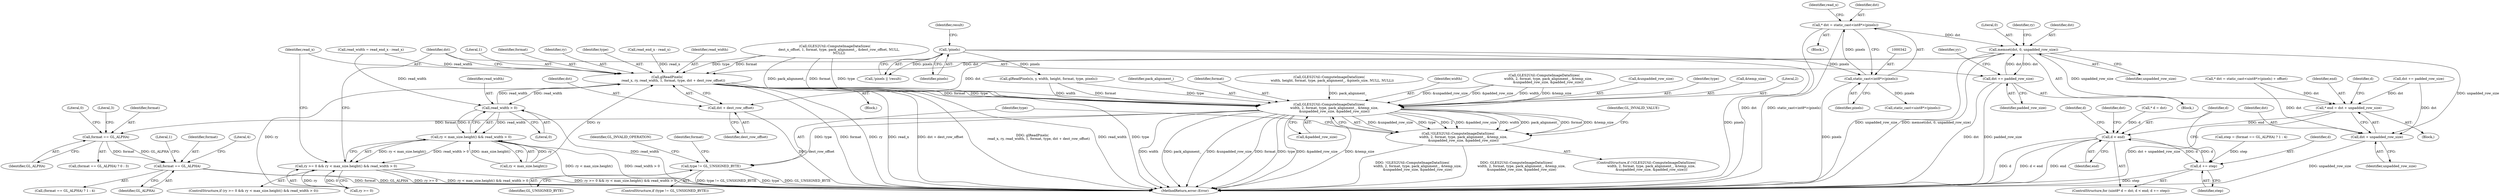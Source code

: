 digraph "0_Chrome_3aad1a37affb1ab70d1897f2b03eb8c077264984_0@API" {
"1000381" [label="(Call,memset(dst, 0, unpadded_row_size))"];
"1000408" [label="(Call,dst += padded_row_size)"];
"1000381" [label="(Call,memset(dst, 0, unpadded_row_size))"];
"1000339" [label="(Call,* dst = static_cast<int8*>(pixels))"];
"1000341" [label="(Call,static_cast<int8*>(pixels))"];
"1000194" [label="(Call,!pixels)"];
"1000398" [label="(Call,glReadPixels(\n            read_x, ry, read_width, 1, format, type, dst + dest_row_offset))"];
"1000394" [label="(Call,read_width > 0)"];
"1000390" [label="(Call,ry < max_size.height() && read_width > 0)"];
"1000386" [label="(Call,ry >= 0 && ry < max_size.height() && read_width > 0)"];
"1000460" [label="(Call,GLES2Util::ComputeImageDataSizes(\n          width, 2, format, type, pack_alignment_, &temp_size,\n          &unpadded_row_size, &padded_row_size))"];
"1000459" [label="(Call,!GLES2Util::ComputeImageDataSizes(\n          width, 2, format, type, pack_alignment_, &temp_size,\n          &unpadded_row_size, &padded_row_size))"];
"1000480" [label="(Call,type != GL_UNSIGNED_BYTE)"];
"1000501" [label="(Call,format == GL_ALPHA)"];
"1000510" [label="(Call,format == GL_ALPHA)"];
"1000405" [label="(Call,dst + dest_row_offset)"];
"1000535" [label="(Call,* end = dst + unpadded_row_size)"];
"1000545" [label="(Call,d < end)"];
"1000548" [label="(Call,d += step)"];
"1000537" [label="(Call,dst + unpadded_row_size)"];
"1000465" [label="(Identifier,pack_alignment_)"];
"1000400" [label="(Identifier,ry)"];
"1000388" [label="(Identifier,ry)"];
"1000385" [label="(ControlStructure,if (ry >= 0 && ry < max_size.height() && read_width > 0))"];
"1000359" [label="(Call,read_width = read_end_x - read_x)"];
"1000491" [label="(Identifier,format)"];
"1000507" [label="(Call,step = (format == GL_ALPHA) ? 1 : 4)"];
"1000463" [label="(Identifier,format)"];
"1000536" [label="(Identifier,end)"];
"1000406" [label="(Identifier,dst)"];
"1000458" [label="(ControlStructure,if (!GLES2Util::ComputeImageDataSizes(\n          width, 2, format, type, pack_alignment_, &temp_size,\n          &unpadded_row_size, &padded_row_size)))"];
"1000399" [label="(Identifier,read_x)"];
"1000386" [label="(Call,ry >= 0 && ry < max_size.height() && read_width > 0)"];
"1000503" [label="(Identifier,GL_ALPHA)"];
"1000547" [label="(Identifier,end)"];
"1000510" [label="(Call,format == GL_ALPHA)"];
"1000548" [label="(Call,d += step)"];
"1000405" [label="(Call,dst + dest_row_offset)"];
"1000519" [label="(Call,static_cast<uint8*>(pixels))"];
"1000470" [label="(Call,&padded_row_size)"];
"1000404" [label="(Identifier,type)"];
"1000339" [label="(Call,* dst = static_cast<int8*>(pixels))"];
"1000460" [label="(Call,GLES2Util::ComputeImageDataSizes(\n          width, 2, format, type, pack_alignment_, &temp_size,\n          &unpadded_row_size, &padded_row_size))"];
"1000361" [label="(Call,read_end_x - read_x)"];
"1000194" [label="(Call,!pixels)"];
"1000564" [label="(MethodReturn,error::Error)"];
"1000542" [label="(Call,* d = dst)"];
"1000480" [label="(Call,type != GL_UNSIGNED_BYTE)"];
"1000286" [label="(Block,)"];
"1000513" [label="(Literal,1)"];
"1000381" [label="(Call,memset(dst, 0, unpadded_row_size))"];
"1000159" [label="(Call,GLES2Util::ComputeImageDataSizes(\n      width, height, format, type, pack_alignment_, &pixels_size, NULL, NULL))"];
"1000537" [label="(Call,dst + unpadded_row_size)"];
"1000505" [label="(Literal,3)"];
"1000485" [label="(Identifier,GL_INVALID_OPERATION)"];
"1000554" [label="(Identifier,d)"];
"1000550" [label="(Identifier,step)"];
"1000341" [label="(Call,static_cast<int8*>(pixels))"];
"1000410" [label="(Identifier,padded_row_size)"];
"1000500" [label="(Call,(format == GL_ALPHA) ? 0 : 3)"];
"1000382" [label="(Identifier,dst)"];
"1000384" [label="(Identifier,unpadded_row_size)"];
"1000387" [label="(Call,ry >= 0)"];
"1000511" [label="(Identifier,format)"];
"1000543" [label="(Identifier,d)"];
"1000396" [label="(Literal,0)"];
"1000549" [label="(Identifier,d)"];
"1000474" [label="(Identifier,GL_INVALID_VALUE)"];
"1000540" [label="(ControlStructure,for (uint8* d = dst; d < end; d += step))"];
"1000459" [label="(Call,!GLES2Util::ComputeImageDataSizes(\n          width, 2, format, type, pack_alignment_, &temp_size,\n          &unpadded_row_size, &padded_row_size))"];
"1000409" [label="(Identifier,dst)"];
"1000535" [label="(Call,* end = dst + unpadded_row_size)"];
"1000461" [label="(Identifier,width)"];
"1000383" [label="(Literal,0)"];
"1000343" [label="(Identifier,pixels)"];
"1000195" [label="(Identifier,pixels)"];
"1000557" [label="(Identifier,dst)"];
"1000292" [label="(Call,GLES2Util::ComputeImageDataSizes(\n        width, 2, format, type, pack_alignment_, &temp_size,\n        &unpadded_row_size, &padded_row_size))"];
"1000197" [label="(Identifier,result)"];
"1000374" [label="(Block,)"];
"1000468" [label="(Call,&unpadded_row_size)"];
"1000407" [label="(Identifier,dest_row_offset)"];
"1000546" [label="(Identifier,d)"];
"1000516" [label="(Call,* dst = static_cast<uint8*>(pixels) + offset)"];
"1000346" [label="(Identifier,read_x)"];
"1000502" [label="(Identifier,format)"];
"1000479" [label="(ControlStructure,if (type != GL_UNSIGNED_BYTE))"];
"1000539" [label="(Identifier,unpadded_row_size)"];
"1000538" [label="(Identifier,dst)"];
"1000545" [label="(Call,d < end)"];
"1000401" [label="(Identifier,read_width)"];
"1000394" [label="(Call,read_width > 0)"];
"1000193" [label="(Call,!pixels || !result)"];
"1000512" [label="(Identifier,GL_ALPHA)"];
"1000391" [label="(Call,ry < max_size.height())"];
"1000464" [label="(Identifier,type)"];
"1000321" [label="(Call,GLES2Util::ComputeImageDataSizes(\n        dest_x_offset, 1, format, type, pack_alignment_, &dest_row_offset, NULL,\n        NULL))"];
"1000509" [label="(Call,(format == GL_ALPHA) ? 1 : 4)"];
"1000390" [label="(Call,ry < max_size.height() && read_width > 0)"];
"1000514" [label="(Literal,4)"];
"1000408" [label="(Call,dst += padded_row_size)"];
"1000395" [label="(Identifier,read_width)"];
"1000397" [label="(Block,)"];
"1000402" [label="(Literal,1)"];
"1000501" [label="(Call,format == GL_ALPHA)"];
"1000466" [label="(Call,&temp_size)"];
"1000413" [label="(Call,glReadPixels(x, y, width, height, format, type, pixels))"];
"1000373" [label="(Identifier,yy)"];
"1000482" [label="(Identifier,GL_UNSIGNED_BYTE)"];
"1000556" [label="(Call,dst += padded_row_size)"];
"1000340" [label="(Identifier,dst)"];
"1000504" [label="(Literal,0)"];
"1000398" [label="(Call,glReadPixels(\n            read_x, ry, read_width, 1, format, type, dst + dest_row_offset))"];
"1000462" [label="(Literal,2)"];
"1000481" [label="(Identifier,type)"];
"1000403" [label="(Identifier,format)"];
"1000533" [label="(Block,)"];
"1000381" -> "1000374"  [label="AST: "];
"1000381" -> "1000384"  [label="CFG: "];
"1000382" -> "1000381"  [label="AST: "];
"1000383" -> "1000381"  [label="AST: "];
"1000384" -> "1000381"  [label="AST: "];
"1000388" -> "1000381"  [label="CFG: "];
"1000381" -> "1000564"  [label="DDG: unpadded_row_size"];
"1000381" -> "1000564"  [label="DDG: memset(dst, 0, unpadded_row_size)"];
"1000408" -> "1000381"  [label="DDG: dst"];
"1000339" -> "1000381"  [label="DDG: dst"];
"1000381" -> "1000398"  [label="DDG: dst"];
"1000381" -> "1000405"  [label="DDG: dst"];
"1000381" -> "1000408"  [label="DDG: dst"];
"1000381" -> "1000535"  [label="DDG: unpadded_row_size"];
"1000381" -> "1000537"  [label="DDG: unpadded_row_size"];
"1000408" -> "1000374"  [label="AST: "];
"1000408" -> "1000410"  [label="CFG: "];
"1000409" -> "1000408"  [label="AST: "];
"1000410" -> "1000408"  [label="AST: "];
"1000373" -> "1000408"  [label="CFG: "];
"1000408" -> "1000564"  [label="DDG: dst"];
"1000408" -> "1000564"  [label="DDG: padded_row_size"];
"1000339" -> "1000286"  [label="AST: "];
"1000339" -> "1000341"  [label="CFG: "];
"1000340" -> "1000339"  [label="AST: "];
"1000341" -> "1000339"  [label="AST: "];
"1000346" -> "1000339"  [label="CFG: "];
"1000339" -> "1000564"  [label="DDG: dst"];
"1000339" -> "1000564"  [label="DDG: static_cast<int8*>(pixels)"];
"1000341" -> "1000339"  [label="DDG: pixels"];
"1000341" -> "1000343"  [label="CFG: "];
"1000342" -> "1000341"  [label="AST: "];
"1000343" -> "1000341"  [label="AST: "];
"1000341" -> "1000564"  [label="DDG: pixels"];
"1000194" -> "1000341"  [label="DDG: pixels"];
"1000341" -> "1000519"  [label="DDG: pixels"];
"1000194" -> "1000193"  [label="AST: "];
"1000194" -> "1000195"  [label="CFG: "];
"1000195" -> "1000194"  [label="AST: "];
"1000197" -> "1000194"  [label="CFG: "];
"1000193" -> "1000194"  [label="CFG: "];
"1000194" -> "1000564"  [label="DDG: pixels"];
"1000194" -> "1000193"  [label="DDG: pixels"];
"1000194" -> "1000413"  [label="DDG: pixels"];
"1000398" -> "1000397"  [label="AST: "];
"1000398" -> "1000405"  [label="CFG: "];
"1000399" -> "1000398"  [label="AST: "];
"1000400" -> "1000398"  [label="AST: "];
"1000401" -> "1000398"  [label="AST: "];
"1000402" -> "1000398"  [label="AST: "];
"1000403" -> "1000398"  [label="AST: "];
"1000404" -> "1000398"  [label="AST: "];
"1000405" -> "1000398"  [label="AST: "];
"1000409" -> "1000398"  [label="CFG: "];
"1000398" -> "1000564"  [label="DDG: dst + dest_row_offset"];
"1000398" -> "1000564"  [label="DDG: glReadPixels(\n            read_x, ry, read_width, 1, format, type, dst + dest_row_offset)"];
"1000398" -> "1000564"  [label="DDG: read_width"];
"1000398" -> "1000564"  [label="DDG: type"];
"1000398" -> "1000564"  [label="DDG: format"];
"1000398" -> "1000564"  [label="DDG: ry"];
"1000398" -> "1000564"  [label="DDG: read_x"];
"1000398" -> "1000394"  [label="DDG: read_width"];
"1000361" -> "1000398"  [label="DDG: read_x"];
"1000391" -> "1000398"  [label="DDG: ry"];
"1000387" -> "1000398"  [label="DDG: ry"];
"1000359" -> "1000398"  [label="DDG: read_width"];
"1000394" -> "1000398"  [label="DDG: read_width"];
"1000321" -> "1000398"  [label="DDG: format"];
"1000321" -> "1000398"  [label="DDG: type"];
"1000398" -> "1000460"  [label="DDG: format"];
"1000398" -> "1000460"  [label="DDG: type"];
"1000394" -> "1000390"  [label="AST: "];
"1000394" -> "1000396"  [label="CFG: "];
"1000395" -> "1000394"  [label="AST: "];
"1000396" -> "1000394"  [label="AST: "];
"1000390" -> "1000394"  [label="CFG: "];
"1000394" -> "1000564"  [label="DDG: read_width"];
"1000394" -> "1000390"  [label="DDG: read_width"];
"1000394" -> "1000390"  [label="DDG: 0"];
"1000359" -> "1000394"  [label="DDG: read_width"];
"1000390" -> "1000386"  [label="AST: "];
"1000390" -> "1000391"  [label="CFG: "];
"1000391" -> "1000390"  [label="AST: "];
"1000386" -> "1000390"  [label="CFG: "];
"1000390" -> "1000564"  [label="DDG: read_width > 0"];
"1000390" -> "1000564"  [label="DDG: ry < max_size.height()"];
"1000390" -> "1000386"  [label="DDG: ry < max_size.height()"];
"1000390" -> "1000386"  [label="DDG: read_width > 0"];
"1000391" -> "1000390"  [label="DDG: ry"];
"1000391" -> "1000390"  [label="DDG: max_size.height()"];
"1000386" -> "1000385"  [label="AST: "];
"1000386" -> "1000387"  [label="CFG: "];
"1000387" -> "1000386"  [label="AST: "];
"1000399" -> "1000386"  [label="CFG: "];
"1000409" -> "1000386"  [label="CFG: "];
"1000386" -> "1000564"  [label="DDG: ry >= 0"];
"1000386" -> "1000564"  [label="DDG: ry < max_size.height() && read_width > 0"];
"1000386" -> "1000564"  [label="DDG: ry >= 0 && ry < max_size.height() && read_width > 0"];
"1000387" -> "1000386"  [label="DDG: ry"];
"1000387" -> "1000386"  [label="DDG: 0"];
"1000460" -> "1000459"  [label="AST: "];
"1000460" -> "1000470"  [label="CFG: "];
"1000461" -> "1000460"  [label="AST: "];
"1000462" -> "1000460"  [label="AST: "];
"1000463" -> "1000460"  [label="AST: "];
"1000464" -> "1000460"  [label="AST: "];
"1000465" -> "1000460"  [label="AST: "];
"1000466" -> "1000460"  [label="AST: "];
"1000468" -> "1000460"  [label="AST: "];
"1000470" -> "1000460"  [label="AST: "];
"1000459" -> "1000460"  [label="CFG: "];
"1000460" -> "1000564"  [label="DDG: width"];
"1000460" -> "1000564"  [label="DDG: pack_alignment_"];
"1000460" -> "1000564"  [label="DDG: &unpadded_row_size"];
"1000460" -> "1000564"  [label="DDG: format"];
"1000460" -> "1000564"  [label="DDG: type"];
"1000460" -> "1000564"  [label="DDG: &padded_row_size"];
"1000460" -> "1000564"  [label="DDG: &temp_size"];
"1000460" -> "1000459"  [label="DDG: &unpadded_row_size"];
"1000460" -> "1000459"  [label="DDG: type"];
"1000460" -> "1000459"  [label="DDG: 2"];
"1000460" -> "1000459"  [label="DDG: &padded_row_size"];
"1000460" -> "1000459"  [label="DDG: width"];
"1000460" -> "1000459"  [label="DDG: pack_alignment_"];
"1000460" -> "1000459"  [label="DDG: format"];
"1000460" -> "1000459"  [label="DDG: &temp_size"];
"1000292" -> "1000460"  [label="DDG: width"];
"1000292" -> "1000460"  [label="DDG: &temp_size"];
"1000292" -> "1000460"  [label="DDG: &unpadded_row_size"];
"1000292" -> "1000460"  [label="DDG: &padded_row_size"];
"1000413" -> "1000460"  [label="DDG: width"];
"1000413" -> "1000460"  [label="DDG: format"];
"1000413" -> "1000460"  [label="DDG: type"];
"1000321" -> "1000460"  [label="DDG: format"];
"1000321" -> "1000460"  [label="DDG: type"];
"1000321" -> "1000460"  [label="DDG: pack_alignment_"];
"1000159" -> "1000460"  [label="DDG: pack_alignment_"];
"1000460" -> "1000480"  [label="DDG: type"];
"1000460" -> "1000501"  [label="DDG: format"];
"1000459" -> "1000458"  [label="AST: "];
"1000474" -> "1000459"  [label="CFG: "];
"1000481" -> "1000459"  [label="CFG: "];
"1000459" -> "1000564"  [label="DDG: GLES2Util::ComputeImageDataSizes(\n          width, 2, format, type, pack_alignment_, &temp_size,\n          &unpadded_row_size, &padded_row_size)"];
"1000459" -> "1000564"  [label="DDG: !GLES2Util::ComputeImageDataSizes(\n          width, 2, format, type, pack_alignment_, &temp_size,\n          &unpadded_row_size, &padded_row_size)"];
"1000480" -> "1000479"  [label="AST: "];
"1000480" -> "1000482"  [label="CFG: "];
"1000481" -> "1000480"  [label="AST: "];
"1000482" -> "1000480"  [label="AST: "];
"1000485" -> "1000480"  [label="CFG: "];
"1000491" -> "1000480"  [label="CFG: "];
"1000480" -> "1000564"  [label="DDG: type != GL_UNSIGNED_BYTE"];
"1000480" -> "1000564"  [label="DDG: type"];
"1000480" -> "1000564"  [label="DDG: GL_UNSIGNED_BYTE"];
"1000501" -> "1000500"  [label="AST: "];
"1000501" -> "1000503"  [label="CFG: "];
"1000502" -> "1000501"  [label="AST: "];
"1000503" -> "1000501"  [label="AST: "];
"1000504" -> "1000501"  [label="CFG: "];
"1000505" -> "1000501"  [label="CFG: "];
"1000501" -> "1000510"  [label="DDG: format"];
"1000501" -> "1000510"  [label="DDG: GL_ALPHA"];
"1000510" -> "1000509"  [label="AST: "];
"1000510" -> "1000512"  [label="CFG: "];
"1000511" -> "1000510"  [label="AST: "];
"1000512" -> "1000510"  [label="AST: "];
"1000513" -> "1000510"  [label="CFG: "];
"1000514" -> "1000510"  [label="CFG: "];
"1000510" -> "1000564"  [label="DDG: format"];
"1000510" -> "1000564"  [label="DDG: GL_ALPHA"];
"1000405" -> "1000407"  [label="CFG: "];
"1000406" -> "1000405"  [label="AST: "];
"1000407" -> "1000405"  [label="AST: "];
"1000405" -> "1000564"  [label="DDG: dest_row_offset"];
"1000535" -> "1000533"  [label="AST: "];
"1000535" -> "1000537"  [label="CFG: "];
"1000536" -> "1000535"  [label="AST: "];
"1000537" -> "1000535"  [label="AST: "];
"1000543" -> "1000535"  [label="CFG: "];
"1000535" -> "1000564"  [label="DDG: dst + unpadded_row_size"];
"1000556" -> "1000535"  [label="DDG: dst"];
"1000516" -> "1000535"  [label="DDG: dst"];
"1000535" -> "1000545"  [label="DDG: end"];
"1000545" -> "1000540"  [label="AST: "];
"1000545" -> "1000547"  [label="CFG: "];
"1000546" -> "1000545"  [label="AST: "];
"1000547" -> "1000545"  [label="AST: "];
"1000554" -> "1000545"  [label="CFG: "];
"1000557" -> "1000545"  [label="CFG: "];
"1000545" -> "1000564"  [label="DDG: d"];
"1000545" -> "1000564"  [label="DDG: d < end"];
"1000545" -> "1000564"  [label="DDG: end"];
"1000542" -> "1000545"  [label="DDG: d"];
"1000548" -> "1000545"  [label="DDG: d"];
"1000545" -> "1000548"  [label="DDG: d"];
"1000548" -> "1000540"  [label="AST: "];
"1000548" -> "1000550"  [label="CFG: "];
"1000549" -> "1000548"  [label="AST: "];
"1000550" -> "1000548"  [label="AST: "];
"1000546" -> "1000548"  [label="CFG: "];
"1000548" -> "1000564"  [label="DDG: step"];
"1000507" -> "1000548"  [label="DDG: step"];
"1000537" -> "1000539"  [label="CFG: "];
"1000538" -> "1000537"  [label="AST: "];
"1000539" -> "1000537"  [label="AST: "];
"1000537" -> "1000564"  [label="DDG: unpadded_row_size"];
"1000556" -> "1000537"  [label="DDG: dst"];
"1000516" -> "1000537"  [label="DDG: dst"];
}
